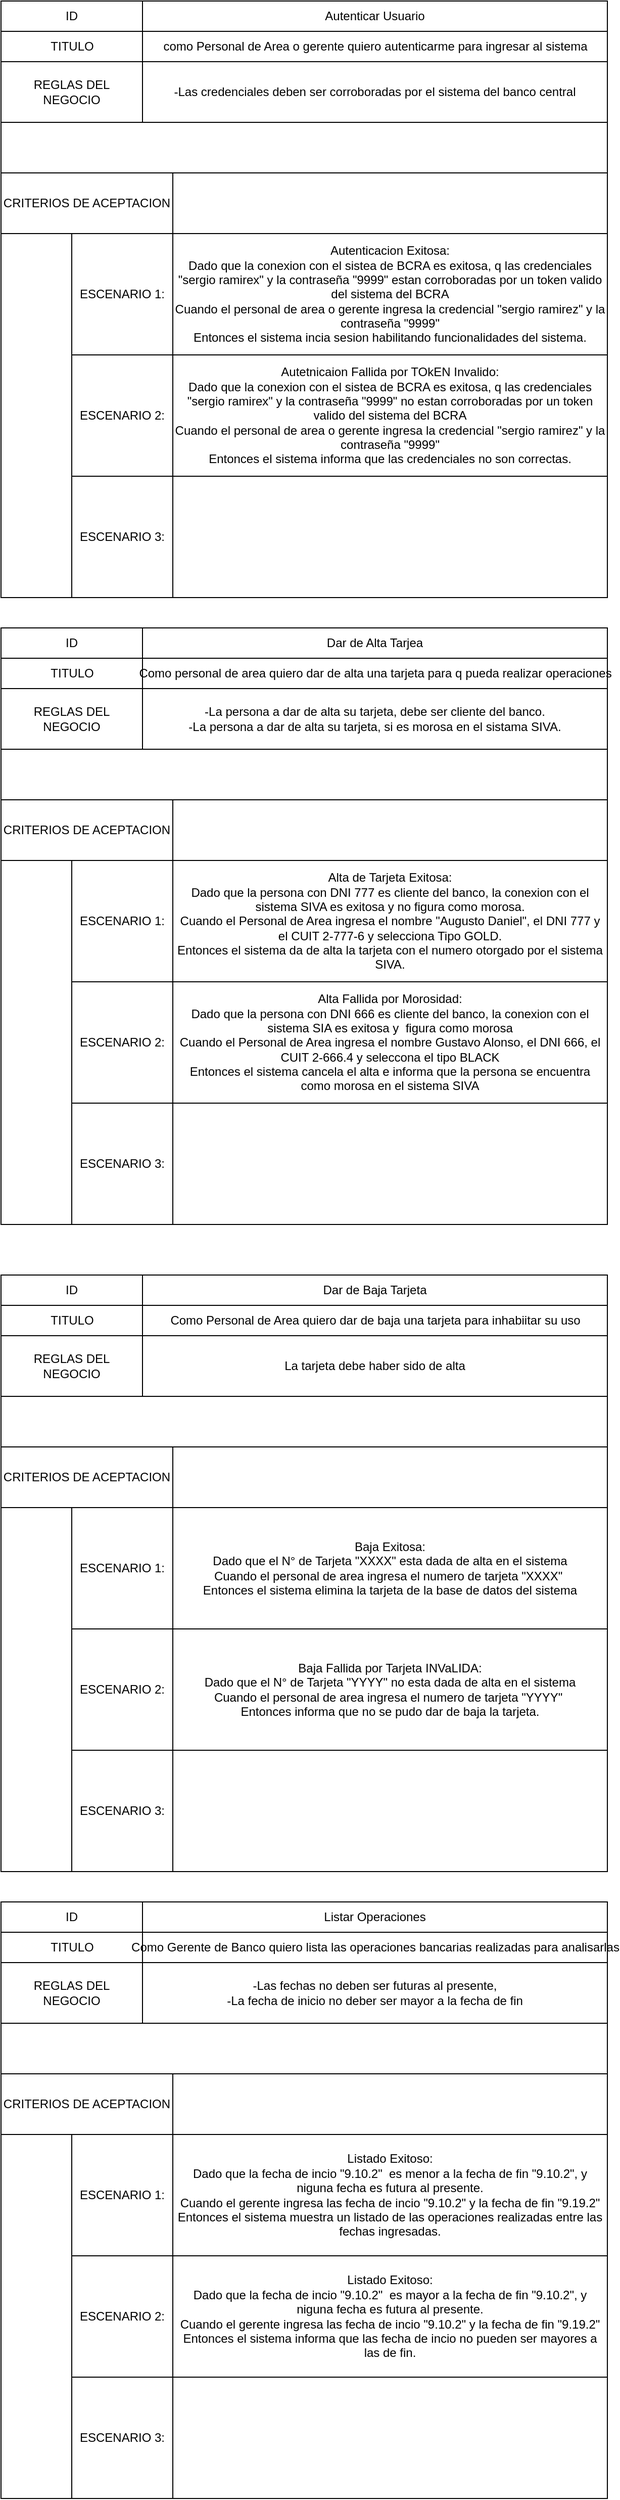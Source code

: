 <mxfile version="24.7.17">
  <diagram name="Página-1" id="TWsiBse194bjbd5jRulp">
    <mxGraphModel dx="1035" dy="626" grid="1" gridSize="10" guides="1" tooltips="1" connect="1" arrows="1" fold="1" page="1" pageScale="1" pageWidth="827" pageHeight="1169" math="0" shadow="0">
      <root>
        <mxCell id="0" />
        <mxCell id="1" parent="0" />
        <mxCell id="IP2sj9YTPv4a3W0wOscm-1" value="ID" style="swimlane;fontStyle=0;childLayout=stackLayout;horizontal=1;startSize=30;horizontalStack=0;resizeParent=1;resizeParentMax=0;resizeLast=0;collapsible=1;marginBottom=0;whiteSpace=wrap;html=1;" vertex="1" parent="1">
          <mxGeometry x="110" y="10" width="140" height="90" as="geometry" />
        </mxCell>
        <mxCell id="IP2sj9YTPv4a3W0wOscm-2" value="TITULO" style="text;html=1;align=center;verticalAlign=middle;resizable=0;points=[];autosize=1;strokeColor=none;fillColor=none;" vertex="1" parent="IP2sj9YTPv4a3W0wOscm-1">
          <mxGeometry y="30" width="140" height="30" as="geometry" />
        </mxCell>
        <mxCell id="IP2sj9YTPv4a3W0wOscm-3" value="Descripción" style="text;html=1;align=center;verticalAlign=middle;resizable=0;points=[];autosize=1;strokeColor=none;fillColor=none;" vertex="1" parent="IP2sj9YTPv4a3W0wOscm-1">
          <mxGeometry y="60" width="140" height="30" as="geometry" />
        </mxCell>
        <mxCell id="IP2sj9YTPv4a3W0wOscm-4" value="Autenticar Usuario" style="swimlane;fontStyle=0;childLayout=stackLayout;horizontal=1;startSize=30;horizontalStack=0;resizeParent=1;resizeParentMax=0;resizeLast=0;collapsible=1;marginBottom=0;whiteSpace=wrap;html=1;" vertex="1" parent="1">
          <mxGeometry x="250" y="10" width="460" height="60" as="geometry" />
        </mxCell>
        <mxCell id="IP2sj9YTPv4a3W0wOscm-16" value="como Personal de Area o gerente quiero autenticarme para ingresar al sistema" style="text;html=1;align=center;verticalAlign=middle;resizable=0;points=[];autosize=1;strokeColor=none;fillColor=none;" vertex="1" parent="IP2sj9YTPv4a3W0wOscm-4">
          <mxGeometry y="30" width="460" height="30" as="geometry" />
        </mxCell>
        <mxCell id="IP2sj9YTPv4a3W0wOscm-5" value="REGLAS DEL&lt;div&gt;NEGOCIO&lt;/div&gt;" style="swimlane;fontStyle=0;childLayout=stackLayout;horizontal=1;startSize=60;horizontalStack=0;resizeParent=1;resizeParentMax=0;resizeLast=0;collapsible=1;marginBottom=0;whiteSpace=wrap;html=1;" vertex="1" parent="1">
          <mxGeometry x="110" y="70" width="140" height="60" as="geometry" />
        </mxCell>
        <mxCell id="IP2sj9YTPv4a3W0wOscm-6" value="-Las credenciales deben ser corroboradas por el sistema del banco central" style="swimlane;fontStyle=0;childLayout=stackLayout;horizontal=1;startSize=60;horizontalStack=0;resizeParent=1;resizeParentMax=0;resizeLast=0;collapsible=1;marginBottom=0;whiteSpace=wrap;html=1;" vertex="1" parent="1">
          <mxGeometry x="250" y="70" width="460" height="60" as="geometry" />
        </mxCell>
        <mxCell id="IP2sj9YTPv4a3W0wOscm-7" value="CRITERIOS DE ACEPTACION" style="swimlane;fontStyle=0;childLayout=stackLayout;horizontal=1;startSize=60;horizontalStack=0;resizeParent=1;resizeParentMax=0;resizeLast=0;collapsible=1;marginBottom=0;whiteSpace=wrap;html=1;" vertex="1" parent="1">
          <mxGeometry x="110" y="180" width="170" height="60" as="geometry" />
        </mxCell>
        <mxCell id="IP2sj9YTPv4a3W0wOscm-8" value="" style="swimlane;fontStyle=0;childLayout=stackLayout;horizontal=1;startSize=60;horizontalStack=0;resizeParent=1;resizeParentMax=0;resizeLast=0;collapsible=1;marginBottom=0;whiteSpace=wrap;html=1;" vertex="1" parent="1">
          <mxGeometry x="280" y="180" width="430" height="60" as="geometry" />
        </mxCell>
        <mxCell id="IP2sj9YTPv4a3W0wOscm-9" value="ESCENARIO 1:" style="swimlane;fontStyle=0;childLayout=stackLayout;horizontal=1;startSize=120;horizontalStack=0;resizeParent=1;resizeParentMax=0;resizeLast=0;collapsible=1;marginBottom=0;whiteSpace=wrap;html=1;" vertex="1" parent="1">
          <mxGeometry x="180" y="240" width="100" height="120" as="geometry" />
        </mxCell>
        <mxCell id="IP2sj9YTPv4a3W0wOscm-10" value="Autenticacion Exitosa:&lt;div&gt;Dado que la conexion con el sistea de BCRA es exitosa, q las credenciales &quot;sergio ramirex&quot; y la contraseña &quot;9999&quot; estan corroboradas por un token valido del sistema del BCRA&lt;/div&gt;&lt;div&gt;Cuando el personal de area o gerente ingresa la credencial &quot;sergio ramirez&quot; y la contraseña &quot;9999&quot;&lt;/div&gt;&lt;div&gt;Entonces el sistema incia sesion habilitando funcionalidades del sistema.&lt;/div&gt;" style="swimlane;fontStyle=0;childLayout=stackLayout;horizontal=1;startSize=120;horizontalStack=0;resizeParent=1;resizeParentMax=0;resizeLast=0;collapsible=1;marginBottom=0;whiteSpace=wrap;html=1;" vertex="1" parent="1">
          <mxGeometry x="280" y="240" width="430" height="120" as="geometry" />
        </mxCell>
        <mxCell id="IP2sj9YTPv4a3W0wOscm-11" value="" style="swimlane;startSize=0;" vertex="1" parent="1">
          <mxGeometry x="110" y="10" width="600" height="590" as="geometry" />
        </mxCell>
        <mxCell id="IP2sj9YTPv4a3W0wOscm-12" value="ESCENARIO 2:" style="swimlane;fontStyle=0;childLayout=stackLayout;horizontal=1;startSize=120;horizontalStack=0;resizeParent=1;resizeParentMax=0;resizeLast=0;collapsible=1;marginBottom=0;whiteSpace=wrap;html=1;" vertex="1" parent="IP2sj9YTPv4a3W0wOscm-11">
          <mxGeometry x="70" y="350" width="100" height="120" as="geometry" />
        </mxCell>
        <mxCell id="IP2sj9YTPv4a3W0wOscm-13" value="Autetnicaion Fallida por TOkEN Invalido:&lt;div&gt;&lt;div&gt;Dado que la conexion con el sistea de BCRA es exitosa, q las credenciales &quot;sergio ramirex&quot; y la contraseña &quot;9999&quot; no estan corroboradas por un token valido del sistema del BCRA&lt;/div&gt;&lt;div&gt;Cuando el personal de area o gerente ingresa la credencial &quot;sergio ramirez&quot; y la contraseña &quot;9999&quot;&lt;/div&gt;&lt;div&gt;Entonces el sistema informa que las credenciales no son correctas.&lt;/div&gt;&lt;/div&gt;" style="swimlane;fontStyle=0;childLayout=stackLayout;horizontal=1;startSize=120;horizontalStack=0;resizeParent=1;resizeParentMax=0;resizeLast=0;collapsible=1;marginBottom=0;whiteSpace=wrap;html=1;" vertex="1" parent="IP2sj9YTPv4a3W0wOscm-11">
          <mxGeometry x="170" y="350" width="430" height="120" as="geometry" />
        </mxCell>
        <mxCell id="IP2sj9YTPv4a3W0wOscm-14" value="ESCENARIO 3:" style="swimlane;fontStyle=0;childLayout=stackLayout;horizontal=1;startSize=120;horizontalStack=0;resizeParent=1;resizeParentMax=0;resizeLast=0;collapsible=1;marginBottom=0;whiteSpace=wrap;html=1;" vertex="1" parent="IP2sj9YTPv4a3W0wOscm-11">
          <mxGeometry x="70" y="470" width="100" height="120" as="geometry" />
        </mxCell>
        <mxCell id="IP2sj9YTPv4a3W0wOscm-15" value="&lt;pre style=&quot;font-size: 9px;&quot;&gt;&lt;br&gt;&lt;/pre&gt;" style="swimlane;fontStyle=0;childLayout=stackLayout;horizontal=1;startSize=120;horizontalStack=0;resizeParent=1;resizeParentMax=0;resizeLast=0;collapsible=1;marginBottom=0;whiteSpace=wrap;html=1;" vertex="1" parent="IP2sj9YTPv4a3W0wOscm-11">
          <mxGeometry x="170" y="470" width="430" height="120" as="geometry" />
        </mxCell>
        <mxCell id="IP2sj9YTPv4a3W0wOscm-17" value="ID" style="swimlane;fontStyle=0;childLayout=stackLayout;horizontal=1;startSize=30;horizontalStack=0;resizeParent=1;resizeParentMax=0;resizeLast=0;collapsible=1;marginBottom=0;whiteSpace=wrap;html=1;" vertex="1" parent="1">
          <mxGeometry x="110" y="630" width="140" height="90" as="geometry" />
        </mxCell>
        <mxCell id="IP2sj9YTPv4a3W0wOscm-18" value="TITULO" style="text;html=1;align=center;verticalAlign=middle;resizable=0;points=[];autosize=1;strokeColor=none;fillColor=none;" vertex="1" parent="IP2sj9YTPv4a3W0wOscm-17">
          <mxGeometry y="30" width="140" height="30" as="geometry" />
        </mxCell>
        <mxCell id="IP2sj9YTPv4a3W0wOscm-19" value="Descripción" style="text;html=1;align=center;verticalAlign=middle;resizable=0;points=[];autosize=1;strokeColor=none;fillColor=none;" vertex="1" parent="IP2sj9YTPv4a3W0wOscm-17">
          <mxGeometry y="60" width="140" height="30" as="geometry" />
        </mxCell>
        <mxCell id="IP2sj9YTPv4a3W0wOscm-20" value="Dar de Alta Tarjea" style="swimlane;fontStyle=0;childLayout=stackLayout;horizontal=1;startSize=30;horizontalStack=0;resizeParent=1;resizeParentMax=0;resizeLast=0;collapsible=1;marginBottom=0;whiteSpace=wrap;html=1;" vertex="1" parent="1">
          <mxGeometry x="250" y="630" width="460" height="60" as="geometry" />
        </mxCell>
        <mxCell id="IP2sj9YTPv4a3W0wOscm-32" value="Como personal de area quiero dar de alta una tarjeta para q pueda realizar operaciones" style="text;html=1;align=center;verticalAlign=middle;resizable=0;points=[];autosize=1;strokeColor=none;fillColor=none;" vertex="1" parent="IP2sj9YTPv4a3W0wOscm-20">
          <mxGeometry y="30" width="460" height="30" as="geometry" />
        </mxCell>
        <mxCell id="IP2sj9YTPv4a3W0wOscm-21" value="REGLAS DEL&lt;div&gt;NEGOCIO&lt;/div&gt;" style="swimlane;fontStyle=0;childLayout=stackLayout;horizontal=1;startSize=60;horizontalStack=0;resizeParent=1;resizeParentMax=0;resizeLast=0;collapsible=1;marginBottom=0;whiteSpace=wrap;html=1;" vertex="1" parent="1">
          <mxGeometry x="110" y="690" width="140" height="60" as="geometry" />
        </mxCell>
        <mxCell id="IP2sj9YTPv4a3W0wOscm-22" value="-La persona a dar de alta su tarjeta, debe ser cliente del banco.&lt;div&gt;-La persona a dar de alta su tarjeta, si es morosa en el sistama SIVA.&lt;/div&gt;" style="swimlane;fontStyle=0;childLayout=stackLayout;horizontal=1;startSize=60;horizontalStack=0;resizeParent=1;resizeParentMax=0;resizeLast=0;collapsible=1;marginBottom=0;whiteSpace=wrap;html=1;" vertex="1" parent="1">
          <mxGeometry x="250" y="690" width="460" height="60" as="geometry" />
        </mxCell>
        <mxCell id="IP2sj9YTPv4a3W0wOscm-23" value="CRITERIOS DE ACEPTACION" style="swimlane;fontStyle=0;childLayout=stackLayout;horizontal=1;startSize=60;horizontalStack=0;resizeParent=1;resizeParentMax=0;resizeLast=0;collapsible=1;marginBottom=0;whiteSpace=wrap;html=1;" vertex="1" parent="1">
          <mxGeometry x="110" y="800" width="170" height="60" as="geometry" />
        </mxCell>
        <mxCell id="IP2sj9YTPv4a3W0wOscm-24" value="" style="swimlane;fontStyle=0;childLayout=stackLayout;horizontal=1;startSize=60;horizontalStack=0;resizeParent=1;resizeParentMax=0;resizeLast=0;collapsible=1;marginBottom=0;whiteSpace=wrap;html=1;" vertex="1" parent="1">
          <mxGeometry x="280" y="800" width="430" height="60" as="geometry" />
        </mxCell>
        <mxCell id="IP2sj9YTPv4a3W0wOscm-25" value="ESCENARIO 1:" style="swimlane;fontStyle=0;childLayout=stackLayout;horizontal=1;startSize=120;horizontalStack=0;resizeParent=1;resizeParentMax=0;resizeLast=0;collapsible=1;marginBottom=0;whiteSpace=wrap;html=1;" vertex="1" parent="1">
          <mxGeometry x="180" y="860" width="100" height="120" as="geometry" />
        </mxCell>
        <mxCell id="IP2sj9YTPv4a3W0wOscm-26" value="Alta de Tarjeta Exitosa:&lt;div&gt;Dado que la persona con DNI 777 es cliente del banco, la conexion con el sistema SIVA es exitosa y no figura como morosa.&lt;/div&gt;&lt;div&gt;Cuando el Personal de Area ingresa el nombre &quot;Augusto Daniel&quot;, el DNI 777 y el CUIT 2-777-6 y selecciona Tipo GOLD.&lt;/div&gt;&lt;div&gt;Entonces el sistema da de alta la tarjeta con el numero otorgado por el sistema SIVA.&lt;/div&gt;" style="swimlane;fontStyle=0;childLayout=stackLayout;horizontal=1;startSize=120;horizontalStack=0;resizeParent=1;resizeParentMax=0;resizeLast=0;collapsible=1;marginBottom=0;whiteSpace=wrap;html=1;" vertex="1" parent="1">
          <mxGeometry x="280" y="860" width="430" height="120" as="geometry" />
        </mxCell>
        <mxCell id="IP2sj9YTPv4a3W0wOscm-27" value="" style="swimlane;startSize=0;" vertex="1" parent="1">
          <mxGeometry x="110" y="630" width="600" height="590" as="geometry" />
        </mxCell>
        <mxCell id="IP2sj9YTPv4a3W0wOscm-28" value="ESCENARIO 2:" style="swimlane;fontStyle=0;childLayout=stackLayout;horizontal=1;startSize=120;horizontalStack=0;resizeParent=1;resizeParentMax=0;resizeLast=0;collapsible=1;marginBottom=0;whiteSpace=wrap;html=1;" vertex="1" parent="IP2sj9YTPv4a3W0wOscm-27">
          <mxGeometry x="70" y="350" width="100" height="120" as="geometry" />
        </mxCell>
        <mxCell id="IP2sj9YTPv4a3W0wOscm-29" value="Alta Fallida por Morosidad:&lt;div&gt;Dado que la persona con DNI 666 es cliente del banco, la conexion con el sistema SIA es exitosa y&amp;nbsp; figura como morosa&lt;/div&gt;&lt;div&gt;Cuando el Personal de Area ingresa el nombre Gustavo Alonso, el DNI 666, el CUIT 2-666.4 y seleccona el tipo BLACK&lt;/div&gt;&lt;div&gt;Entonces el sistema cancela el alta e informa que la persona se encuentra como morosa en el sistema SIVA&lt;/div&gt;" style="swimlane;fontStyle=0;childLayout=stackLayout;horizontal=1;startSize=120;horizontalStack=0;resizeParent=1;resizeParentMax=0;resizeLast=0;collapsible=1;marginBottom=0;whiteSpace=wrap;html=1;" vertex="1" parent="IP2sj9YTPv4a3W0wOscm-27">
          <mxGeometry x="170" y="350" width="430" height="120" as="geometry" />
        </mxCell>
        <mxCell id="IP2sj9YTPv4a3W0wOscm-30" value="ESCENARIO 3:" style="swimlane;fontStyle=0;childLayout=stackLayout;horizontal=1;startSize=120;horizontalStack=0;resizeParent=1;resizeParentMax=0;resizeLast=0;collapsible=1;marginBottom=0;whiteSpace=wrap;html=1;" vertex="1" parent="IP2sj9YTPv4a3W0wOscm-27">
          <mxGeometry x="70" y="470" width="100" height="120" as="geometry" />
        </mxCell>
        <mxCell id="IP2sj9YTPv4a3W0wOscm-31" value="&lt;pre style=&quot;font-size: 9px;&quot;&gt;&lt;br&gt;&lt;/pre&gt;" style="swimlane;fontStyle=0;childLayout=stackLayout;horizontal=1;startSize=120;horizontalStack=0;resizeParent=1;resizeParentMax=0;resizeLast=0;collapsible=1;marginBottom=0;whiteSpace=wrap;html=1;" vertex="1" parent="IP2sj9YTPv4a3W0wOscm-27">
          <mxGeometry x="170" y="470" width="430" height="120" as="geometry" />
        </mxCell>
        <mxCell id="IP2sj9YTPv4a3W0wOscm-33" value="ID" style="swimlane;fontStyle=0;childLayout=stackLayout;horizontal=1;startSize=30;horizontalStack=0;resizeParent=1;resizeParentMax=0;resizeLast=0;collapsible=1;marginBottom=0;whiteSpace=wrap;html=1;" vertex="1" parent="1">
          <mxGeometry x="110" y="1270" width="140" height="90" as="geometry" />
        </mxCell>
        <mxCell id="IP2sj9YTPv4a3W0wOscm-34" value="TITULO" style="text;html=1;align=center;verticalAlign=middle;resizable=0;points=[];autosize=1;strokeColor=none;fillColor=none;" vertex="1" parent="IP2sj9YTPv4a3W0wOscm-33">
          <mxGeometry y="30" width="140" height="30" as="geometry" />
        </mxCell>
        <mxCell id="IP2sj9YTPv4a3W0wOscm-35" value="Descripción" style="text;html=1;align=center;verticalAlign=middle;resizable=0;points=[];autosize=1;strokeColor=none;fillColor=none;" vertex="1" parent="IP2sj9YTPv4a3W0wOscm-33">
          <mxGeometry y="60" width="140" height="30" as="geometry" />
        </mxCell>
        <mxCell id="IP2sj9YTPv4a3W0wOscm-36" value="Dar de Baja Tarjeta" style="swimlane;fontStyle=0;childLayout=stackLayout;horizontal=1;startSize=30;horizontalStack=0;resizeParent=1;resizeParentMax=0;resizeLast=0;collapsible=1;marginBottom=0;whiteSpace=wrap;html=1;" vertex="1" parent="1">
          <mxGeometry x="250" y="1270" width="460" height="60" as="geometry" />
        </mxCell>
        <mxCell id="IP2sj9YTPv4a3W0wOscm-48" value="Como Personal de Area quiero dar de baja una tarjeta para inhabiitar su uso" style="text;html=1;align=center;verticalAlign=middle;resizable=0;points=[];autosize=1;strokeColor=none;fillColor=none;" vertex="1" parent="IP2sj9YTPv4a3W0wOscm-36">
          <mxGeometry y="30" width="460" height="30" as="geometry" />
        </mxCell>
        <mxCell id="IP2sj9YTPv4a3W0wOscm-37" value="REGLAS DEL&lt;div&gt;NEGOCIO&lt;/div&gt;" style="swimlane;fontStyle=0;childLayout=stackLayout;horizontal=1;startSize=60;horizontalStack=0;resizeParent=1;resizeParentMax=0;resizeLast=0;collapsible=1;marginBottom=0;whiteSpace=wrap;html=1;" vertex="1" parent="1">
          <mxGeometry x="110" y="1330" width="140" height="60" as="geometry" />
        </mxCell>
        <mxCell id="IP2sj9YTPv4a3W0wOscm-38" value="La tarjeta debe haber sido de alta" style="swimlane;fontStyle=0;childLayout=stackLayout;horizontal=1;startSize=60;horizontalStack=0;resizeParent=1;resizeParentMax=0;resizeLast=0;collapsible=1;marginBottom=0;whiteSpace=wrap;html=1;" vertex="1" parent="1">
          <mxGeometry x="250" y="1330" width="460" height="60" as="geometry" />
        </mxCell>
        <mxCell id="IP2sj9YTPv4a3W0wOscm-39" value="CRITERIOS DE ACEPTACION" style="swimlane;fontStyle=0;childLayout=stackLayout;horizontal=1;startSize=60;horizontalStack=0;resizeParent=1;resizeParentMax=0;resizeLast=0;collapsible=1;marginBottom=0;whiteSpace=wrap;html=1;" vertex="1" parent="1">
          <mxGeometry x="110" y="1440" width="170" height="60" as="geometry" />
        </mxCell>
        <mxCell id="IP2sj9YTPv4a3W0wOscm-40" value="" style="swimlane;fontStyle=0;childLayout=stackLayout;horizontal=1;startSize=60;horizontalStack=0;resizeParent=1;resizeParentMax=0;resizeLast=0;collapsible=1;marginBottom=0;whiteSpace=wrap;html=1;" vertex="1" parent="1">
          <mxGeometry x="280" y="1440" width="430" height="60" as="geometry" />
        </mxCell>
        <mxCell id="IP2sj9YTPv4a3W0wOscm-41" value="ESCENARIO 1:" style="swimlane;fontStyle=0;childLayout=stackLayout;horizontal=1;startSize=120;horizontalStack=0;resizeParent=1;resizeParentMax=0;resizeLast=0;collapsible=1;marginBottom=0;whiteSpace=wrap;html=1;" vertex="1" parent="1">
          <mxGeometry x="180" y="1500" width="100" height="120" as="geometry" />
        </mxCell>
        <mxCell id="IP2sj9YTPv4a3W0wOscm-42" value="Baja Exitosa:&lt;div&gt;Dado que el N° de Tarjeta &quot;XXXX&quot; esta dada de alta en el sistema&lt;/div&gt;&lt;div&gt;Cuando el personal de area ingresa el numero de tarjeta &quot;XXXX&quot;&amp;nbsp;&lt;/div&gt;&lt;div&gt;Entonces el sistema elimina la tarjeta de la base de datos del sistema&lt;/div&gt;" style="swimlane;fontStyle=0;childLayout=stackLayout;horizontal=1;startSize=120;horizontalStack=0;resizeParent=1;resizeParentMax=0;resizeLast=0;collapsible=1;marginBottom=0;whiteSpace=wrap;html=1;" vertex="1" parent="1">
          <mxGeometry x="280" y="1500" width="430" height="120" as="geometry" />
        </mxCell>
        <mxCell id="IP2sj9YTPv4a3W0wOscm-43" value="" style="swimlane;startSize=0;" vertex="1" parent="1">
          <mxGeometry x="110" y="1270" width="600" height="590" as="geometry" />
        </mxCell>
        <mxCell id="IP2sj9YTPv4a3W0wOscm-44" value="ESCENARIO 2:" style="swimlane;fontStyle=0;childLayout=stackLayout;horizontal=1;startSize=120;horizontalStack=0;resizeParent=1;resizeParentMax=0;resizeLast=0;collapsible=1;marginBottom=0;whiteSpace=wrap;html=1;" vertex="1" parent="IP2sj9YTPv4a3W0wOscm-43">
          <mxGeometry x="70" y="350" width="100" height="120" as="geometry" />
        </mxCell>
        <mxCell id="IP2sj9YTPv4a3W0wOscm-45" value="Baja Fallida por Tarjeta INVaLIDA:&lt;div&gt;Dado que el N° de Tarjeta &quot;YYYY&quot; no esta dada de alta en el sistema&lt;/div&gt;&lt;div&gt;Cuando el personal de area ingresa el numero de tarjeta &quot;YYYY&quot;&amp;nbsp;&lt;/div&gt;&lt;div&gt;Entonces informa que no se pudo dar de baja la tarjeta.&lt;/div&gt;" style="swimlane;fontStyle=0;childLayout=stackLayout;horizontal=1;startSize=120;horizontalStack=0;resizeParent=1;resizeParentMax=0;resizeLast=0;collapsible=1;marginBottom=0;whiteSpace=wrap;html=1;" vertex="1" parent="IP2sj9YTPv4a3W0wOscm-43">
          <mxGeometry x="170" y="350" width="430" height="120" as="geometry" />
        </mxCell>
        <mxCell id="IP2sj9YTPv4a3W0wOscm-46" value="ESCENARIO 3:" style="swimlane;fontStyle=0;childLayout=stackLayout;horizontal=1;startSize=120;horizontalStack=0;resizeParent=1;resizeParentMax=0;resizeLast=0;collapsible=1;marginBottom=0;whiteSpace=wrap;html=1;" vertex="1" parent="IP2sj9YTPv4a3W0wOscm-43">
          <mxGeometry x="70" y="470" width="100" height="120" as="geometry" />
        </mxCell>
        <mxCell id="IP2sj9YTPv4a3W0wOscm-47" value="&lt;pre style=&quot;font-size: 9px;&quot;&gt;&lt;br&gt;&lt;/pre&gt;" style="swimlane;fontStyle=0;childLayout=stackLayout;horizontal=1;startSize=120;horizontalStack=0;resizeParent=1;resizeParentMax=0;resizeLast=0;collapsible=1;marginBottom=0;whiteSpace=wrap;html=1;" vertex="1" parent="IP2sj9YTPv4a3W0wOscm-43">
          <mxGeometry x="170" y="470" width="430" height="120" as="geometry" />
        </mxCell>
        <mxCell id="IP2sj9YTPv4a3W0wOscm-50" value="ID" style="swimlane;fontStyle=0;childLayout=stackLayout;horizontal=1;startSize=30;horizontalStack=0;resizeParent=1;resizeParentMax=0;resizeLast=0;collapsible=1;marginBottom=0;whiteSpace=wrap;html=1;" vertex="1" parent="1">
          <mxGeometry x="110" y="1890" width="140" height="90" as="geometry" />
        </mxCell>
        <mxCell id="IP2sj9YTPv4a3W0wOscm-51" value="TITULO" style="text;html=1;align=center;verticalAlign=middle;resizable=0;points=[];autosize=1;strokeColor=none;fillColor=none;" vertex="1" parent="IP2sj9YTPv4a3W0wOscm-50">
          <mxGeometry y="30" width="140" height="30" as="geometry" />
        </mxCell>
        <mxCell id="IP2sj9YTPv4a3W0wOscm-52" value="Descripción" style="text;html=1;align=center;verticalAlign=middle;resizable=0;points=[];autosize=1;strokeColor=none;fillColor=none;" vertex="1" parent="IP2sj9YTPv4a3W0wOscm-50">
          <mxGeometry y="60" width="140" height="30" as="geometry" />
        </mxCell>
        <mxCell id="IP2sj9YTPv4a3W0wOscm-53" value="Listar Operaciones" style="swimlane;fontStyle=0;childLayout=stackLayout;horizontal=1;startSize=30;horizontalStack=0;resizeParent=1;resizeParentMax=0;resizeLast=0;collapsible=1;marginBottom=0;whiteSpace=wrap;html=1;" vertex="1" parent="1">
          <mxGeometry x="250" y="1890" width="460" height="60" as="geometry" />
        </mxCell>
        <mxCell id="IP2sj9YTPv4a3W0wOscm-65" value="Como Gerente de Banco quiero lista las operaciones bancarias realizadas para analisarlas" style="text;html=1;align=center;verticalAlign=middle;resizable=0;points=[];autosize=1;strokeColor=none;fillColor=none;" vertex="1" parent="IP2sj9YTPv4a3W0wOscm-53">
          <mxGeometry y="30" width="460" height="30" as="geometry" />
        </mxCell>
        <mxCell id="IP2sj9YTPv4a3W0wOscm-54" value="REGLAS DEL&lt;div&gt;NEGOCIO&lt;/div&gt;" style="swimlane;fontStyle=0;childLayout=stackLayout;horizontal=1;startSize=60;horizontalStack=0;resizeParent=1;resizeParentMax=0;resizeLast=0;collapsible=1;marginBottom=0;whiteSpace=wrap;html=1;" vertex="1" parent="1">
          <mxGeometry x="110" y="1950" width="140" height="60" as="geometry" />
        </mxCell>
        <mxCell id="IP2sj9YTPv4a3W0wOscm-55" value="-Las fechas no deben ser futuras al presente,&lt;div&gt;-La fecha de inicio no deber ser mayor a la fecha de fin&lt;/div&gt;" style="swimlane;fontStyle=0;childLayout=stackLayout;horizontal=1;startSize=60;horizontalStack=0;resizeParent=1;resizeParentMax=0;resizeLast=0;collapsible=1;marginBottom=0;whiteSpace=wrap;html=1;" vertex="1" parent="1">
          <mxGeometry x="250" y="1950" width="460" height="60" as="geometry" />
        </mxCell>
        <mxCell id="IP2sj9YTPv4a3W0wOscm-56" value="CRITERIOS DE ACEPTACION" style="swimlane;fontStyle=0;childLayout=stackLayout;horizontal=1;startSize=60;horizontalStack=0;resizeParent=1;resizeParentMax=0;resizeLast=0;collapsible=1;marginBottom=0;whiteSpace=wrap;html=1;" vertex="1" parent="1">
          <mxGeometry x="110" y="2060" width="170" height="60" as="geometry" />
        </mxCell>
        <mxCell id="IP2sj9YTPv4a3W0wOscm-57" value="" style="swimlane;fontStyle=0;childLayout=stackLayout;horizontal=1;startSize=60;horizontalStack=0;resizeParent=1;resizeParentMax=0;resizeLast=0;collapsible=1;marginBottom=0;whiteSpace=wrap;html=1;" vertex="1" parent="1">
          <mxGeometry x="280" y="2060" width="430" height="60" as="geometry" />
        </mxCell>
        <mxCell id="IP2sj9YTPv4a3W0wOscm-58" value="ESCENARIO 1:" style="swimlane;fontStyle=0;childLayout=stackLayout;horizontal=1;startSize=120;horizontalStack=0;resizeParent=1;resizeParentMax=0;resizeLast=0;collapsible=1;marginBottom=0;whiteSpace=wrap;html=1;" vertex="1" parent="1">
          <mxGeometry x="180" y="2120" width="100" height="120" as="geometry" />
        </mxCell>
        <mxCell id="IP2sj9YTPv4a3W0wOscm-59" value="Listado Exitoso:&lt;div&gt;Dado que la fecha de incio &quot;9.10.2&quot;&amp;nbsp; es menor a la fecha de fin &quot;9.10.2&quot;, y niguna fecha es futura al presente.&lt;/div&gt;&lt;div&gt;Cuando el gerente ingresa las fecha de incio &quot;9.10.2&quot; y la fecha de fin &quot;9.19.2&quot;&lt;/div&gt;&lt;div&gt;Entonces el sistema muestra un listado de las operaciones realizadas entre las fechas ingresadas.&lt;/div&gt;" style="swimlane;fontStyle=0;childLayout=stackLayout;horizontal=1;startSize=120;horizontalStack=0;resizeParent=1;resizeParentMax=0;resizeLast=0;collapsible=1;marginBottom=0;whiteSpace=wrap;html=1;" vertex="1" parent="1">
          <mxGeometry x="280" y="2120" width="430" height="120" as="geometry" />
        </mxCell>
        <mxCell id="IP2sj9YTPv4a3W0wOscm-60" value="" style="swimlane;startSize=0;" vertex="1" parent="1">
          <mxGeometry x="110" y="1890" width="600" height="590" as="geometry" />
        </mxCell>
        <mxCell id="IP2sj9YTPv4a3W0wOscm-61" value="ESCENARIO 2:" style="swimlane;fontStyle=0;childLayout=stackLayout;horizontal=1;startSize=120;horizontalStack=0;resizeParent=1;resizeParentMax=0;resizeLast=0;collapsible=1;marginBottom=0;whiteSpace=wrap;html=1;" vertex="1" parent="IP2sj9YTPv4a3W0wOscm-60">
          <mxGeometry x="70" y="350" width="100" height="120" as="geometry" />
        </mxCell>
        <mxCell id="IP2sj9YTPv4a3W0wOscm-62" value="&lt;pre style=&quot;font-size: 9px;&quot;&gt;&lt;span style=&quot;font-family: Helvetica; font-size: 12px; white-space: normal;&quot;&gt;Listado Exitoso:&lt;/span&gt;&lt;div style=&quot;font-family: Helvetica; font-size: 12px; white-space: normal;&quot;&gt;Dado que la fecha de incio &quot;9.10.2&quot;&amp;nbsp; es mayor a la fecha de fin &quot;9.10.2&quot;, y niguna fecha es futura al presente.&lt;/div&gt;&lt;div style=&quot;font-family: Helvetica; font-size: 12px; white-space: normal;&quot;&gt;Cuando el gerente ingresa las fecha de incio &quot;9.10.2&quot; y la fecha de fin &quot;9.19.2&quot;&lt;/div&gt;&lt;div style=&quot;font-family: Helvetica; font-size: 12px; white-space: normal;&quot;&gt;Entonces el sistema informa que las fecha de incio no pueden ser mayores a las de fin.&lt;/div&gt;&lt;/pre&gt;" style="swimlane;fontStyle=0;childLayout=stackLayout;horizontal=1;startSize=120;horizontalStack=0;resizeParent=1;resizeParentMax=0;resizeLast=0;collapsible=1;marginBottom=0;whiteSpace=wrap;html=1;" vertex="1" parent="IP2sj9YTPv4a3W0wOscm-60">
          <mxGeometry x="170" y="350" width="430" height="120" as="geometry" />
        </mxCell>
        <mxCell id="IP2sj9YTPv4a3W0wOscm-63" value="ESCENARIO 3:" style="swimlane;fontStyle=0;childLayout=stackLayout;horizontal=1;startSize=120;horizontalStack=0;resizeParent=1;resizeParentMax=0;resizeLast=0;collapsible=1;marginBottom=0;whiteSpace=wrap;html=1;" vertex="1" parent="IP2sj9YTPv4a3W0wOscm-60">
          <mxGeometry x="70" y="470" width="100" height="120" as="geometry" />
        </mxCell>
        <mxCell id="IP2sj9YTPv4a3W0wOscm-64" value="&lt;pre style=&quot;font-size: 9px;&quot;&gt;&lt;br&gt;&lt;/pre&gt;" style="swimlane;fontStyle=0;childLayout=stackLayout;horizontal=1;startSize=120;horizontalStack=0;resizeParent=1;resizeParentMax=0;resizeLast=0;collapsible=1;marginBottom=0;whiteSpace=wrap;html=1;" vertex="1" parent="IP2sj9YTPv4a3W0wOscm-60">
          <mxGeometry x="170" y="470" width="430" height="120" as="geometry" />
        </mxCell>
      </root>
    </mxGraphModel>
  </diagram>
</mxfile>
